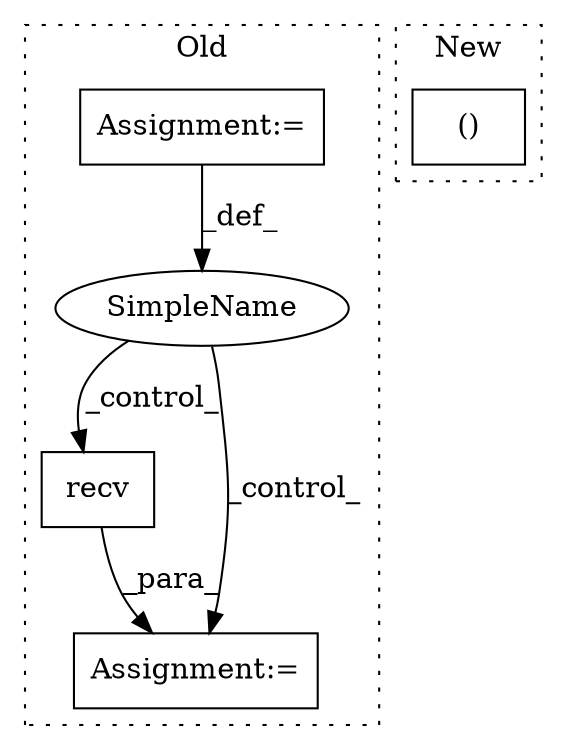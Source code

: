 digraph G {
subgraph cluster0 {
1 [label="recv" a="32" s="4776,4785" l="5,1" shape="box"];
3 [label="SimpleName" a="42" s="" l="" shape="ellipse"];
4 [label="Assignment:=" a="7" s="4770" l="1" shape="box"];
5 [label="Assignment:=" a="7" s="4708" l="1" shape="box"];
label = "Old";
style="dotted";
}
subgraph cluster1 {
2 [label="()" a="106" s="5038" l="48" shape="box"];
label = "New";
style="dotted";
}
1 -> 4 [label="_para_"];
3 -> 4 [label="_control_"];
3 -> 1 [label="_control_"];
5 -> 3 [label="_def_"];
}